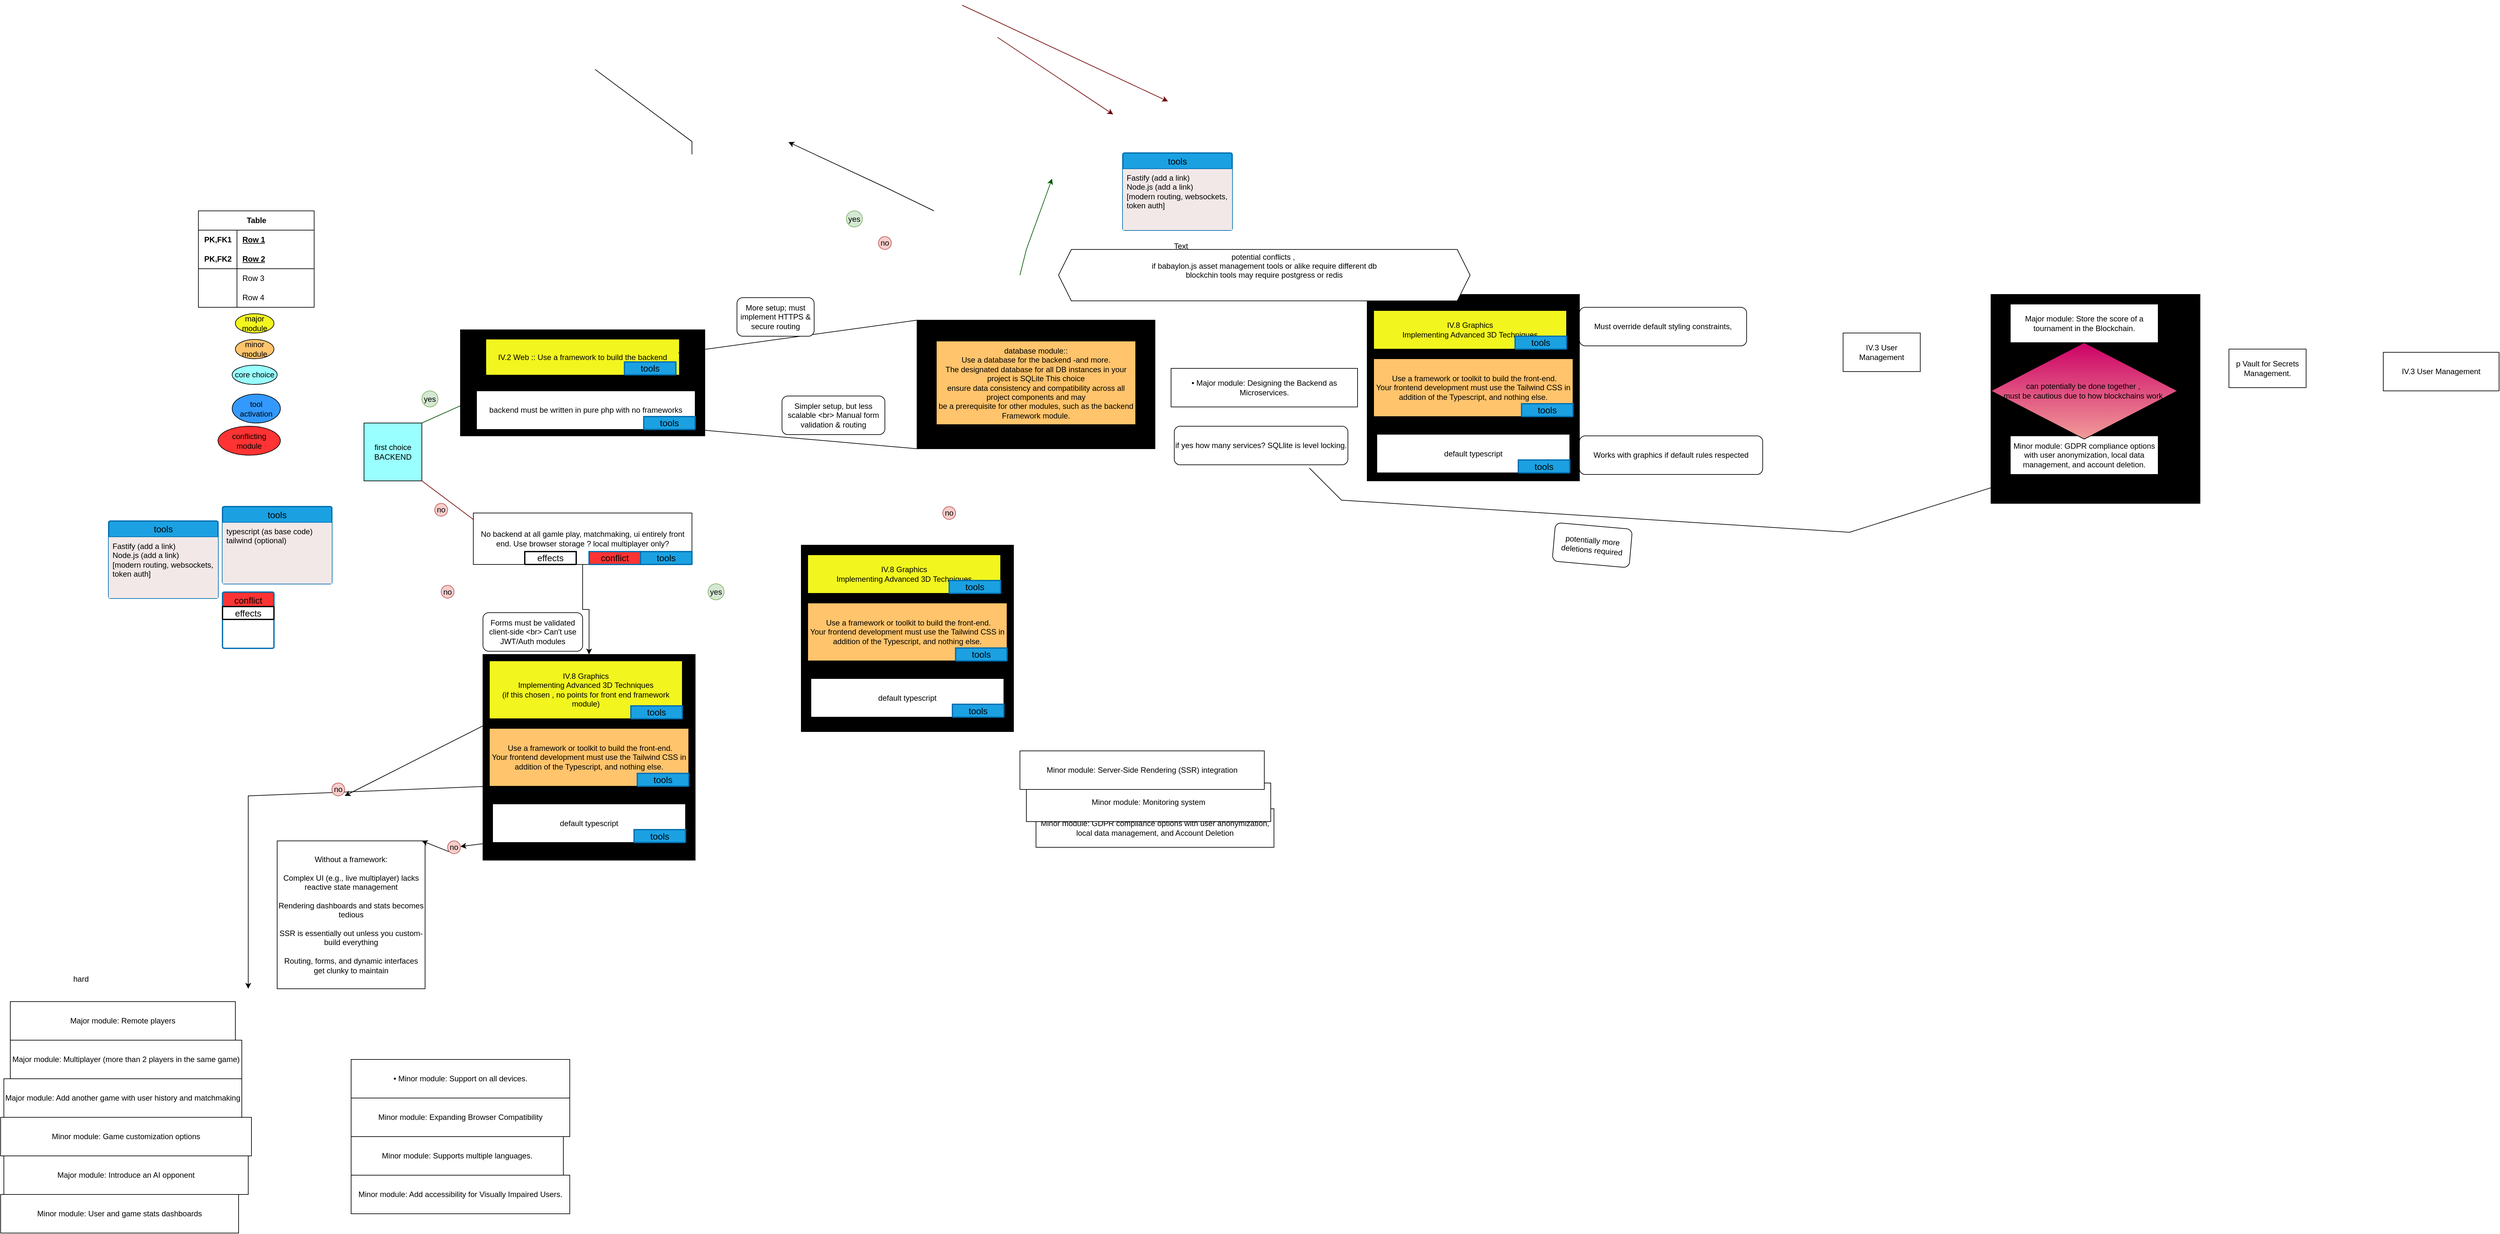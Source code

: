 <mxfile version="28.0.6">
  <diagram name="Page-1" id="Ymi0RUkjMWENUb1TxihJ">
    <mxGraphModel dx="1938" dy="1772" grid="1" gridSize="10" guides="1" tooltips="1" connect="1" arrows="1" fold="1" page="1" pageScale="1" pageWidth="850" pageHeight="1100" math="0" shadow="0">
      <root>
        <mxCell id="0" />
        <mxCell id="1" parent="0" />
        <mxCell id="2GHSdd8_yqLICw1Ay3XO-53" value="" style="whiteSpace=wrap;html=1;aspect=fixed;fillColor=light-dark(#99FFFF,#EDEDED);gradientColor=#FFFFFF;" vertex="1" parent="1">
          <mxGeometry x="2560" width="325" height="325" as="geometry" />
        </mxCell>
        <mxCell id="C1lKtvfjvzhaC3hKCN_N-85" value="" style="rounded=0;whiteSpace=wrap;html=1;fillColor=light-dark(#99FFFF,#EDEDED);gradientColor=#FFFFFF;" parent="1" vertex="1">
          <mxGeometry x="890" y="40" width="370" height="200" as="geometry" />
        </mxCell>
        <mxCell id="C1lKtvfjvzhaC3hKCN_N-8" value="no" style="ellipse;whiteSpace=wrap;html=1;aspect=fixed;fillColor=#f8cecc;strokeColor=#b85450;" parent="1" vertex="1">
          <mxGeometry x="140" y="325" width="20" height="20" as="geometry" />
        </mxCell>
        <mxCell id="C1lKtvfjvzhaC3hKCN_N-7" value="yes" style="ellipse;whiteSpace=wrap;html=1;aspect=fixed;fillColor=#d5e8d4;strokeColor=#82b366;container=0;" parent="1" vertex="1">
          <mxGeometry x="120" y="150" width="25" height="25" as="geometry" />
        </mxCell>
        <mxCell id="C1lKtvfjvzhaC3hKCN_N-1" value="first choice&lt;div&gt;BACKEND&lt;/div&gt;" style="whiteSpace=wrap;html=1;aspect=fixed;fillColor=light-dark(#99FFFF,#EDEDED);" parent="1" vertex="1">
          <mxGeometry x="30" y="200" width="90" height="90" as="geometry" />
        </mxCell>
        <mxCell id="C1lKtvfjvzhaC3hKCN_N-3" value="" style="endArrow=none;html=1;rounded=0;exitX=1;exitY=0;exitDx=0;exitDy=0;fillColor=#008a00;strokeColor=#005700;entryX=0.007;entryY=0.709;entryDx=0;entryDy=0;entryPerimeter=0;" parent="1" source="C1lKtvfjvzhaC3hKCN_N-1" target="C1lKtvfjvzhaC3hKCN_N-22" edge="1">
          <mxGeometry width="50" height="50" relative="1" as="geometry">
            <mxPoint x="140" y="190" as="sourcePoint" />
            <mxPoint x="190" y="140" as="targetPoint" />
          </mxGeometry>
        </mxCell>
        <mxCell id="C1lKtvfjvzhaC3hKCN_N-4" value="" style="endArrow=none;html=1;rounded=0;exitX=1;exitY=1;exitDx=0;exitDy=0;fillColor=#a20025;strokeColor=#6F0000;" parent="1" source="C1lKtvfjvzhaC3hKCN_N-1" edge="1">
          <mxGeometry width="50" height="50" relative="1" as="geometry">
            <mxPoint x="140" y="290" as="sourcePoint" />
            <mxPoint x="200" y="350" as="targetPoint" />
          </mxGeometry>
        </mxCell>
        <mxCell id="C1lKtvfjvzhaC3hKCN_N-9" value="major module" style="ellipse;whiteSpace=wrap;html=1;fillColor=light-dark(#F2F61E,#EDEDED);" parent="1" vertex="1">
          <mxGeometry x="-170" y="30" width="60" height="30" as="geometry" />
        </mxCell>
        <mxCell id="C1lKtvfjvzhaC3hKCN_N-10" value="minor module" style="ellipse;whiteSpace=wrap;html=1;fillColor=light-dark(#FFC46C,#EDEDED);" parent="1" vertex="1">
          <mxGeometry x="-170" y="70" width="60" height="30" as="geometry" />
        </mxCell>
        <mxCell id="C1lKtvfjvzhaC3hKCN_N-14" value="core choice" style="ellipse;whiteSpace=wrap;html=1;fillColor=light-dark(#99FFFF,#EDEDED);" parent="1" vertex="1">
          <mxGeometry x="-175" y="110" width="70" height="30" as="geometry" />
        </mxCell>
        <mxCell id="C1lKtvfjvzhaC3hKCN_N-15" value="tool activation" style="ellipse;whiteSpace=wrap;html=1;fillColor=#3399FF;" parent="1" vertex="1">
          <mxGeometry x="-175" y="155" width="75" height="45" as="geometry" />
        </mxCell>
        <mxCell id="C1lKtvfjvzhaC3hKCN_N-110" style="edgeStyle=orthogonalEdgeStyle;rounded=0;orthogonalLoop=1;jettySize=auto;html=1;entryX=0.5;entryY=0;entryDx=0;entryDy=0;" parent="1" source="C1lKtvfjvzhaC3hKCN_N-34" target="C1lKtvfjvzhaC3hKCN_N-94" edge="1">
          <mxGeometry relative="1" as="geometry" />
        </mxCell>
        <mxCell id="C1lKtvfjvzhaC3hKCN_N-34" value="No backend at all gamle play, matchmaking, ui entirely front end. Use browser storage ? local multiplayer only?" style="rounded=0;whiteSpace=wrap;html=1;" parent="1" vertex="1">
          <mxGeometry x="200" y="340" width="340" height="80" as="geometry" />
        </mxCell>
        <mxCell id="C1lKtvfjvzhaC3hKCN_N-35" value="&lt;font style=&quot;color: rgb(0, 0, 0);&quot;&gt;tools&lt;/font&gt;" style="swimlane;childLayout=stackLayout;horizontal=1;startSize=25;horizontalStack=0;rounded=1;fontSize=14;fontStyle=0;strokeWidth=2;resizeParent=0;resizeLast=1;shadow=0;dashed=0;align=center;arcSize=4;whiteSpace=wrap;html=1;fillColor=#1ba1e2;fontColor=#ffffff;strokeColor=#006EAF;movable=1;resizable=1;rotatable=1;deletable=1;editable=1;locked=0;connectable=1;" parent="1" vertex="1" collapsed="1">
          <mxGeometry x="460" y="400" width="80" height="20" as="geometry">
            <mxRectangle x="460" y="400" width="170" height="120" as="alternateBounds" />
          </mxGeometry>
        </mxCell>
        <mxCell id="C1lKtvfjvzhaC3hKCN_N-36" value="" style="align=left;strokeColor=none;fillColor=light-dark(#f2e8e8, #ededed);spacingLeft=4;spacingRight=4;fontSize=12;verticalAlign=top;resizable=0;rotatable=0;part=1;html=1;whiteSpace=wrap;" parent="C1lKtvfjvzhaC3hKCN_N-35" vertex="1">
          <mxGeometry y="25" width="170" height="95" as="geometry" />
        </mxCell>
        <mxCell id="C1lKtvfjvzhaC3hKCN_N-43" value="&lt;font style=&quot;color: rgb(0, 0, 0);&quot;&gt;tools&lt;/font&gt;" style="swimlane;childLayout=stackLayout;horizontal=1;startSize=25;horizontalStack=0;rounded=1;fontSize=14;fontStyle=0;strokeWidth=2;resizeParent=0;resizeLast=1;shadow=0;dashed=0;align=center;arcSize=4;whiteSpace=wrap;html=1;fillColor=#1ba1e2;fontColor=#ffffff;strokeColor=#006EAF;movable=1;resizable=1;rotatable=1;deletable=1;editable=1;locked=0;connectable=1;" parent="1" vertex="1">
          <mxGeometry x="1210" y="-220" width="170" height="120" as="geometry">
            <mxRectangle x="770" y="140" width="80" height="20" as="alternateBounds" />
          </mxGeometry>
        </mxCell>
        <mxCell id="C1lKtvfjvzhaC3hKCN_N-44" value="Fastify (add a link)&lt;div&gt;Node.js (add a link)&lt;/div&gt;&lt;div&gt;[modern routing, websockets, token auth]&lt;/div&gt;" style="align=left;strokeColor=none;fillColor=light-dark(#f2e8e8, #ededed);spacingLeft=4;spacingRight=4;fontSize=12;verticalAlign=top;resizable=0;rotatable=0;part=1;html=1;whiteSpace=wrap;" parent="C1lKtvfjvzhaC3hKCN_N-43" vertex="1">
          <mxGeometry y="25" width="170" height="95" as="geometry" />
        </mxCell>
        <mxCell id="C1lKtvfjvzhaC3hKCN_N-47" value="conflicting module" style="ellipse;whiteSpace=wrap;html=1;fillColor=#FF3333;" parent="1" vertex="1">
          <mxGeometry x="-197" y="205" width="97" height="45" as="geometry" />
        </mxCell>
        <mxCell id="C1lKtvfjvzhaC3hKCN_N-51" value="Minor module: Supports multiple languages." style="rounded=0;whiteSpace=wrap;html=1;" parent="1" vertex="1">
          <mxGeometry x="10" y="1310" width="330" height="60" as="geometry" />
        </mxCell>
        <mxCell id="C1lKtvfjvzhaC3hKCN_N-52" value="Minor module: Add accessibility for Visually Impaired Users." style="rounded=0;whiteSpace=wrap;html=1;" parent="1" vertex="1">
          <mxGeometry x="10" y="1370" width="340" height="60" as="geometry" />
        </mxCell>
        <mxCell id="C1lKtvfjvzhaC3hKCN_N-53" value="• Minor module: Support on all devices." style="rounded=0;whiteSpace=wrap;html=1;" parent="1" vertex="1">
          <mxGeometry x="10" y="1190" width="340" height="60" as="geometry" />
        </mxCell>
        <mxCell id="C1lKtvfjvzhaC3hKCN_N-54" value="Minor module: Expanding Browser Compatibility" style="rounded=0;whiteSpace=wrap;html=1;" parent="1" vertex="1">
          <mxGeometry x="10" y="1250" width="340" height="60" as="geometry" />
        </mxCell>
        <mxCell id="C1lKtvfjvzhaC3hKCN_N-59" value="Major module: Remote players" style="rounded=0;whiteSpace=wrap;html=1;" parent="1" vertex="1">
          <mxGeometry x="-520" y="1100" width="350" height="60" as="geometry" />
        </mxCell>
        <mxCell id="C1lKtvfjvzhaC3hKCN_N-60" value="Major module: Multiplayer (more than 2 players in the same game)" style="rounded=0;whiteSpace=wrap;html=1;" parent="1" vertex="1">
          <mxGeometry x="-520" y="1160" width="360" height="60" as="geometry" />
        </mxCell>
        <mxCell id="C1lKtvfjvzhaC3hKCN_N-61" value="Major module: Add another game with user history and matchmaking" style="rounded=0;whiteSpace=wrap;html=1;" parent="1" vertex="1">
          <mxGeometry x="-530" y="1220" width="370" height="60" as="geometry" />
        </mxCell>
        <mxCell id="C1lKtvfjvzhaC3hKCN_N-62" value="Minor module: Game customization options" style="rounded=0;whiteSpace=wrap;html=1;" parent="1" vertex="1">
          <mxGeometry x="-535" y="1280" width="390" height="60" as="geometry" />
        </mxCell>
        <mxCell id="C1lKtvfjvzhaC3hKCN_N-63" value="Major module: Introduce an AI opponent" style="rounded=0;whiteSpace=wrap;html=1;" parent="1" vertex="1">
          <mxGeometry x="-530" y="1340" width="380" height="60" as="geometry" />
        </mxCell>
        <mxCell id="C1lKtvfjvzhaC3hKCN_N-64" value="Minor module: User and game stats dashboards" style="rounded=0;whiteSpace=wrap;html=1;" parent="1" vertex="1">
          <mxGeometry x="-535" y="1400" width="370" height="60" as="geometry" />
        </mxCell>
        <mxCell id="C1lKtvfjvzhaC3hKCN_N-65" value="Minor module: GDPR compliance options with user anonymization, local data management, and Account Deletion" style="rounded=0;whiteSpace=wrap;html=1;" parent="1" vertex="1">
          <mxGeometry x="1075" y="800" width="370" height="60" as="geometry" />
        </mxCell>
        <mxCell id="C1lKtvfjvzhaC3hKCN_N-66" value="Minor module: Monitoring system" style="rounded=0;whiteSpace=wrap;html=1;" parent="1" vertex="1">
          <mxGeometry x="1060" y="760" width="380" height="60" as="geometry" />
        </mxCell>
        <mxCell id="C1lKtvfjvzhaC3hKCN_N-67" value="Minor module: Server-Side Rendering (SSR) integration" style="rounded=0;whiteSpace=wrap;html=1;" parent="1" vertex="1">
          <mxGeometry x="1050" y="710" width="380" height="60" as="geometry" />
        </mxCell>
        <mxCell id="C1lKtvfjvzhaC3hKCN_N-68" value="&lt;div&gt;Without a framework:&lt;/div&gt;&lt;div&gt;&lt;br&gt;&lt;/div&gt;&lt;div&gt;Complex UI (e.g., live multiplayer) lacks reactive state management&lt;/div&gt;&lt;div&gt;&lt;br&gt;&lt;/div&gt;&lt;div&gt;Rendering dashboards and stats becomes tedious&lt;/div&gt;&lt;div&gt;&lt;br&gt;&lt;/div&gt;&lt;div&gt;SSR is essentially out unless you custom-build everything&lt;/div&gt;&lt;div&gt;&lt;br&gt;&lt;/div&gt;&lt;div&gt;Routing, forms, and dynamic interfaces get clunky to maintain&lt;/div&gt;" style="whiteSpace=wrap;html=1;aspect=fixed;" parent="1" vertex="1">
          <mxGeometry x="-105" y="850" width="230" height="230" as="geometry" />
        </mxCell>
        <mxCell id="C1lKtvfjvzhaC3hKCN_N-70" value="no" style="ellipse;whiteSpace=wrap;html=1;aspect=fixed;fillColor=#f8cecc;strokeColor=#b85450;" parent="1" vertex="1">
          <mxGeometry x="150" y="452.5" width="20" height="20" as="geometry" />
        </mxCell>
        <mxCell id="C1lKtvfjvzhaC3hKCN_N-72" value="yes" style="ellipse;whiteSpace=wrap;html=1;aspect=fixed;fillColor=#d5e8d4;strokeColor=#82b366;container=0;" parent="1" vertex="1">
          <mxGeometry x="565" y="450" width="25" height="25" as="geometry" />
        </mxCell>
        <mxCell id="C1lKtvfjvzhaC3hKCN_N-73" value="effects" style="swimlane;childLayout=stackLayout;horizontal=1;startSize=30;horizontalStack=0;rounded=1;fontSize=14;fontStyle=0;strokeWidth=2;resizeParent=0;resizeLast=1;shadow=0;dashed=0;align=center;arcSize=4;whiteSpace=wrap;html=1;" parent="1" vertex="1" collapsed="1">
          <mxGeometry x="280" y="400" width="80" height="20" as="geometry">
            <mxRectangle x="80" y="390" width="275" height="320" as="alternateBounds" />
          </mxGeometry>
        </mxCell>
        <mxCell id="C1lKtvfjvzhaC3hKCN_N-74" value="&lt;div&gt;You are limited to client-side logic only&lt;/div&gt;&lt;div&gt;&lt;br&gt;&lt;/div&gt;&lt;div&gt;All multiplayer interactions are local-only&lt;/div&gt;&lt;div&gt;&lt;br&gt;&lt;/div&gt;&lt;div&gt;Tournament and player data is session-based, unless saved manually per client&lt;/div&gt;&lt;div&gt;&lt;br&gt;&lt;/div&gt;&lt;div&gt;You cannot offer persistent stats, history, or online profiles&lt;/div&gt;&lt;div&gt;&lt;br&gt;&lt;/div&gt;&lt;div&gt;You are bypassing backend-related security features like hashed password storage and JWT&lt;/div&gt;&lt;div&gt;&lt;br&gt;&lt;/div&gt;&lt;div&gt;Any additional modules requiring DB/API/backend must be disabled or replaced by local-only features&lt;/div&gt;" style="align=left;strokeColor=none;fillColor=none;spacingLeft=4;spacingRight=4;fontSize=12;verticalAlign=top;resizable=0;rotatable=0;part=1;html=1;whiteSpace=wrap;" parent="C1lKtvfjvzhaC3hKCN_N-73" vertex="1">
          <mxGeometry y="30" width="275" height="290" as="geometry" />
        </mxCell>
        <mxCell id="C1lKtvfjvzhaC3hKCN_N-75" value="&lt;font style=&quot;color: rgb(0, 0, 0);&quot;&gt;conflict&lt;/font&gt;" style="swimlane;childLayout=stackLayout;horizontal=1;startSize=25;horizontalStack=0;rounded=1;fontSize=14;fontStyle=0;strokeWidth=2;resizeParent=0;resizeLast=1;shadow=0;dashed=0;align=center;arcSize=4;whiteSpace=wrap;html=1;fillColor=#FF3333;fontColor=#ffffff;strokeColor=#006EAF;movable=1;resizable=1;rotatable=1;deletable=1;editable=1;locked=0;connectable=1;" parent="1" vertex="1" collapsed="1">
          <mxGeometry x="-190" y="463" width="80" height="87.5" as="geometry">
            <mxRectangle x="970" y="490" width="280" height="560" as="alternateBounds" />
          </mxGeometry>
        </mxCell>
        <mxCell id="C1lKtvfjvzhaC3hKCN_N-76" value="IV.2 Web&amp;nbsp;&lt;div&gt;-&amp;nbsp;Major module: Use a framework to build the backend&lt;br&gt;&lt;div&gt;- Minor module: Use a database for the backend -and more.&lt;div&gt;-&amp;nbsp;Major module: Store the score of a tournament in the Blockchain&lt;/div&gt;&lt;div&gt;&lt;br&gt;&lt;/div&gt;&lt;div&gt;user management&lt;/div&gt;&lt;div&gt;-&amp;nbsp;Major module: Standard user management, authentication, users across tournaments&lt;/div&gt;&lt;div&gt;-&amp;nbsp;Major module: Implementing a remote authentication&lt;/div&gt;&lt;div&gt;gameplay ans user exp&lt;/div&gt;&lt;div&gt;-Major module: Live chat&lt;br&gt;&lt;div&gt;&lt;br&gt;&lt;/div&gt;&lt;div&gt;cybersecurity&lt;/div&gt;&lt;div&gt;-&amp;nbsp;&lt;span style=&quot;background-color: transparent;&quot;&gt;Major module: Implement WAF/ModSecurity with a hardened configuration and HashiCorp Vault for secrets management&lt;/span&gt;&lt;/div&gt;&lt;div&gt;- Major module: Implement Two-Factor Authentication (2FA) and JWT&lt;/div&gt;&lt;div&gt;&lt;br&gt;&lt;/div&gt;&lt;/div&gt;&lt;/div&gt;&lt;/div&gt;&lt;div&gt;devops&lt;/div&gt;&lt;div&gt;&lt;div&gt;- Major module: Infrastructure setup for log management&lt;/div&gt;&lt;div&gt;- Major module: Designing the backend as microservices&lt;/div&gt;&lt;/div&gt;&lt;div&gt;&lt;br&gt;&lt;/div&gt;&lt;div&gt;server side pong&lt;/div&gt;&lt;div&gt;-&amp;nbsp;&lt;span style=&quot;background-color: transparent;&quot;&gt;Major module: Replace basic Pong with server-side Pong and implement an API&lt;/span&gt;&lt;/div&gt;&lt;div&gt;- Major module: Enabling Pong gameplay via CLI against web users with API integration&lt;/div&gt;" style="align=left;strokeColor=none;fillColor=light-dark(#f2e8e8, #ededed);spacingLeft=4;spacingRight=4;fontSize=12;verticalAlign=top;resizable=0;rotatable=0;part=1;html=1;whiteSpace=wrap;" parent="C1lKtvfjvzhaC3hKCN_N-75" vertex="1">
          <mxGeometry y="25" width="280" height="535" as="geometry" />
        </mxCell>
        <mxCell id="C1lKtvfjvzhaC3hKCN_N-77" value="effects" style="swimlane;childLayout=stackLayout;horizontal=1;startSize=30;horizontalStack=0;rounded=1;fontSize=14;fontStyle=0;strokeWidth=2;resizeParent=0;resizeLast=1;shadow=0;dashed=0;align=center;arcSize=4;whiteSpace=wrap;html=1;" parent="1" vertex="1" collapsed="1">
          <mxGeometry x="-190" y="485.5" width="80" height="20" as="geometry">
            <mxRectangle x="80" y="390" width="275" height="320" as="alternateBounds" />
          </mxGeometry>
        </mxCell>
        <mxCell id="C1lKtvfjvzhaC3hKCN_N-78" value="&lt;div&gt;You are limited to client-side logic only&lt;/div&gt;&lt;div&gt;&lt;br&gt;&lt;/div&gt;&lt;div&gt;All multiplayer interactions are local-only&lt;/div&gt;&lt;div&gt;&lt;br&gt;&lt;/div&gt;&lt;div&gt;Tournament and player data is session-based, unless saved manually per client&lt;/div&gt;&lt;div&gt;&lt;br&gt;&lt;/div&gt;&lt;div&gt;You cannot offer persistent stats, history, or online profiles&lt;/div&gt;&lt;div&gt;&lt;br&gt;&lt;/div&gt;&lt;div&gt;You are bypassing backend-related security features like hashed password storage and JWT&lt;/div&gt;&lt;div&gt;&lt;br&gt;&lt;/div&gt;&lt;div&gt;Any additional modules requiring DB/API/backend must be disabled or replaced by local-only features&lt;/div&gt;" style="align=left;strokeColor=none;fillColor=none;spacingLeft=4;spacingRight=4;fontSize=12;verticalAlign=top;resizable=0;rotatable=0;part=1;html=1;whiteSpace=wrap;" parent="C1lKtvfjvzhaC3hKCN_N-77" vertex="1">
          <mxGeometry y="30" width="275" height="290" as="geometry" />
        </mxCell>
        <mxCell id="C1lKtvfjvzhaC3hKCN_N-80" value="" style="rounded=0;whiteSpace=wrap;html=1;fillColor=light-dark(#99FFFF,#EDEDED);gradientColor=#FFFFFF;" parent="1" vertex="1">
          <mxGeometry x="1590" width="330" height="290" as="geometry" />
        </mxCell>
        <mxCell id="C1lKtvfjvzhaC3hKCN_N-40" value="&lt;div&gt;&amp;nbsp;Use a framework or toolkit to build the front-end.&lt;/div&gt;&lt;div&gt;Your frontend development must use the Tailwind CSS in addition of the Typescript, and nothing else.&lt;/div&gt;" style="rounded=0;whiteSpace=wrap;html=1;fillColor=light-dark(#FFC46C,#EDEDED);" parent="1" vertex="1">
          <mxGeometry x="1600" y="100" width="310" height="90" as="geometry" />
        </mxCell>
        <mxCell id="C1lKtvfjvzhaC3hKCN_N-41" value="&lt;font style=&quot;color: rgb(0, 0, 0);&quot;&gt;tools&lt;/font&gt;" style="swimlane;childLayout=stackLayout;horizontal=1;startSize=25;horizontalStack=0;rounded=1;fontSize=14;fontStyle=0;strokeWidth=2;resizeParent=0;resizeLast=1;shadow=0;dashed=0;align=center;arcSize=4;whiteSpace=wrap;html=1;fillColor=#1ba1e2;fontColor=#ffffff;strokeColor=#006EAF;movable=1;resizable=1;rotatable=1;deletable=1;editable=1;locked=0;connectable=1;" parent="1" vertex="1">
          <mxGeometry x="-367" y="352.5" width="170" height="120" as="geometry">
            <mxRectangle x="1470" y="70" width="80" height="20" as="alternateBounds" />
          </mxGeometry>
        </mxCell>
        <mxCell id="C1lKtvfjvzhaC3hKCN_N-42" value="Fastify (add a link)&lt;div&gt;Node.js (add a link)&lt;/div&gt;&lt;div&gt;[modern routing, websockets, token auth]&lt;/div&gt;" style="align=left;strokeColor=none;fillColor=light-dark(#f2e8e8, #ededed);spacingLeft=4;spacingRight=4;fontSize=12;verticalAlign=top;resizable=0;rotatable=0;part=1;html=1;whiteSpace=wrap;" parent="C1lKtvfjvzhaC3hKCN_N-41" vertex="1">
          <mxGeometry y="25" width="170" height="95" as="geometry" />
        </mxCell>
        <mxCell id="C1lKtvfjvzhaC3hKCN_N-81" value="&lt;div&gt;IV.8 Graphics&lt;/div&gt;&lt;div&gt;Implementing Advanced 3D Techniques&lt;/div&gt;" style="rounded=0;whiteSpace=wrap;html=1;fillColor=light-dark(#F2F61E,#EDEDED);" parent="1" vertex="1">
          <mxGeometry x="1600" y="25" width="300" height="60" as="geometry" />
        </mxCell>
        <mxCell id="C1lKtvfjvzhaC3hKCN_N-82" value="default typescript" style="rounded=0;whiteSpace=wrap;html=1;" parent="1" vertex="1">
          <mxGeometry x="1605" y="217.5" width="300" height="60" as="geometry" />
        </mxCell>
        <mxCell id="C1lKtvfjvzhaC3hKCN_N-87" value="Text" style="text;html=1;align=center;verticalAlign=middle;resizable=0;points=[];autosize=1;strokeColor=none;fillColor=none;" parent="1" vertex="1">
          <mxGeometry x="1275" y="-90" width="50" height="30" as="geometry" />
        </mxCell>
        <mxCell id="C1lKtvfjvzhaC3hKCN_N-94" value="" style="rounded=0;whiteSpace=wrap;html=1;fillColor=light-dark(#99FFFF,#EDEDED);gradientColor=#FFFFFF;" parent="1" vertex="1">
          <mxGeometry x="215" y="560" width="330" height="320" as="geometry" />
        </mxCell>
        <mxCell id="C1lKtvfjvzhaC3hKCN_N-95" value="&lt;div&gt;&amp;nbsp;Use a framework or toolkit to build the front-end.&lt;/div&gt;&lt;div&gt;Your frontend development must use the Tailwind CSS in addition of the Typescript, and nothing else.&lt;/div&gt;" style="rounded=0;whiteSpace=wrap;html=1;fillColor=light-dark(#FFC46C,#EDEDED);" parent="1" vertex="1">
          <mxGeometry x="225" y="675" width="310" height="90" as="geometry" />
        </mxCell>
        <mxCell id="C1lKtvfjvzhaC3hKCN_N-96" value="&lt;div&gt;IV.8 Graphics&lt;/div&gt;&lt;div&gt;Implementing Advanced 3D Techniques&lt;/div&gt;&lt;div&gt;(if this chosen , no points for front end framework module)&lt;/div&gt;" style="rounded=0;whiteSpace=wrap;html=1;fillColor=light-dark(#F2F61E,#EDEDED);" parent="1" vertex="1">
          <mxGeometry x="225" y="570" width="300" height="90" as="geometry" />
        </mxCell>
        <mxCell id="C1lKtvfjvzhaC3hKCN_N-97" value="default typescript" style="rounded=0;whiteSpace=wrap;html=1;" parent="1" vertex="1">
          <mxGeometry x="230" y="792.5" width="300" height="60" as="geometry" />
        </mxCell>
        <mxCell id="C1lKtvfjvzhaC3hKCN_N-98" value="&lt;font style=&quot;color: rgb(0, 0, 0);&quot;&gt;tools&lt;/font&gt;" style="swimlane;childLayout=stackLayout;horizontal=1;startSize=25;horizontalStack=0;rounded=1;fontSize=14;fontStyle=0;strokeWidth=2;resizeParent=0;resizeLast=1;shadow=0;dashed=0;align=center;arcSize=4;whiteSpace=wrap;html=1;fillColor=#1ba1e2;fontColor=#ffffff;strokeColor=#006EAF;movable=1;resizable=1;rotatable=1;deletable=1;editable=1;locked=0;connectable=1;" parent="1" vertex="1" collapsed="1">
          <mxGeometry x="445" y="640" width="80" height="20" as="geometry">
            <mxRectangle x="-90" y="490" width="170" height="120" as="alternateBounds" />
          </mxGeometry>
        </mxCell>
        <mxCell id="C1lKtvfjvzhaC3hKCN_N-99" value="typescript&lt;div&gt;Babylon.js&lt;br&gt;&lt;div&gt;tailwind (optional)&lt;/div&gt;&lt;/div&gt;" style="align=left;strokeColor=none;fillColor=light-dark(#f2e8e8, #ededed);spacingLeft=4;spacingRight=4;fontSize=12;verticalAlign=top;resizable=0;rotatable=0;part=1;html=1;whiteSpace=wrap;" parent="C1lKtvfjvzhaC3hKCN_N-98" vertex="1">
          <mxGeometry y="25" width="170" height="95" as="geometry" />
        </mxCell>
        <mxCell id="C1lKtvfjvzhaC3hKCN_N-100" value="&lt;font style=&quot;color: rgb(0, 0, 0);&quot;&gt;tools&lt;/font&gt;" style="swimlane;childLayout=stackLayout;horizontal=1;startSize=25;horizontalStack=0;rounded=1;fontSize=14;fontStyle=0;strokeWidth=2;resizeParent=0;resizeLast=1;shadow=0;dashed=0;align=center;arcSize=4;whiteSpace=wrap;html=1;fillColor=#1ba1e2;fontColor=#ffffff;strokeColor=#006EAF;movable=1;resizable=1;rotatable=1;deletable=1;editable=1;locked=0;connectable=1;" parent="1" vertex="1" collapsed="1">
          <mxGeometry x="455" y="745" width="80" height="20" as="geometry">
            <mxRectangle x="-190" y="580" width="170" height="120" as="alternateBounds" />
          </mxGeometry>
        </mxCell>
        <mxCell id="C1lKtvfjvzhaC3hKCN_N-101" value="typescript&amp;nbsp;&lt;div&gt;tailwind css&amp;nbsp;&lt;/div&gt;&lt;div&gt;ONLY&lt;/div&gt;" style="align=left;strokeColor=none;fillColor=light-dark(#f2e8e8, #ededed);spacingLeft=4;spacingRight=4;fontSize=12;verticalAlign=top;resizable=0;rotatable=0;part=1;html=1;whiteSpace=wrap;" parent="C1lKtvfjvzhaC3hKCN_N-100" vertex="1">
          <mxGeometry y="25" width="170" height="95" as="geometry" />
        </mxCell>
        <mxCell id="C1lKtvfjvzhaC3hKCN_N-29" value="&lt;font style=&quot;color: rgb(0, 0, 0);&quot;&gt;tools&lt;/font&gt;" style="swimlane;childLayout=stackLayout;horizontal=1;startSize=25;horizontalStack=0;rounded=1;fontSize=14;fontStyle=0;strokeWidth=2;resizeParent=0;resizeLast=1;shadow=0;dashed=0;align=center;arcSize=4;whiteSpace=wrap;html=1;fillColor=#1ba1e2;fontColor=#ffffff;strokeColor=#006EAF;movable=1;resizable=1;rotatable=1;deletable=1;editable=1;locked=0;connectable=1;" parent="1" vertex="1" collapsed="1">
          <mxGeometry x="450" y="832.5" width="80" height="20" as="geometry">
            <mxRectangle x="440" y="722.5" width="170" height="120" as="alternateBounds" />
          </mxGeometry>
        </mxCell>
        <mxCell id="C1lKtvfjvzhaC3hKCN_N-30" value="typescript (as base code)&lt;div&gt;tailwind (optional)&lt;/div&gt;&lt;div&gt;free to choose others&lt;/div&gt;" style="align=left;strokeColor=none;fillColor=light-dark(#f2e8e8, #ededed);spacingLeft=4;spacingRight=4;fontSize=12;verticalAlign=top;resizable=0;rotatable=0;part=1;html=1;whiteSpace=wrap;" parent="C1lKtvfjvzhaC3hKCN_N-29" vertex="1">
          <mxGeometry y="25" width="170" height="95" as="geometry" />
        </mxCell>
        <mxCell id="C1lKtvfjvzhaC3hKCN_N-102" value="&lt;font style=&quot;color: rgb(0, 0, 0);&quot;&gt;tools&lt;/font&gt;" style="swimlane;childLayout=stackLayout;horizontal=1;startSize=25;horizontalStack=0;rounded=1;fontSize=14;fontStyle=0;strokeWidth=2;resizeParent=0;resizeLast=1;shadow=0;dashed=0;align=center;arcSize=4;whiteSpace=wrap;html=1;fillColor=#1ba1e2;fontColor=#ffffff;strokeColor=#006EAF;movable=1;resizable=1;rotatable=1;deletable=1;editable=1;locked=0;connectable=1;" parent="1" vertex="1">
          <mxGeometry x="-190" y="330" width="170" height="120" as="geometry">
            <mxRectangle x="-90" y="490" width="80" height="20" as="alternateBounds" />
          </mxGeometry>
        </mxCell>
        <mxCell id="C1lKtvfjvzhaC3hKCN_N-103" value="typescript (as base code)&lt;div&gt;tailwind (optional)&lt;/div&gt;" style="align=left;strokeColor=none;fillColor=light-dark(#f2e8e8, #ededed);spacingLeft=4;spacingRight=4;fontSize=12;verticalAlign=top;resizable=0;rotatable=0;part=1;html=1;whiteSpace=wrap;" parent="C1lKtvfjvzhaC3hKCN_N-102" vertex="1">
          <mxGeometry y="25" width="170" height="95" as="geometry" />
        </mxCell>
        <mxCell id="C1lKtvfjvzhaC3hKCN_N-104" value="&lt;font style=&quot;color: rgb(0, 0, 0);&quot;&gt;tools&lt;/font&gt;" style="swimlane;childLayout=stackLayout;horizontal=1;startSize=25;horizontalStack=0;rounded=1;fontSize=14;fontStyle=0;strokeWidth=2;resizeParent=0;resizeLast=1;shadow=0;dashed=0;align=center;arcSize=4;whiteSpace=wrap;html=1;fillColor=#1ba1e2;fontColor=#ffffff;strokeColor=#006EAF;movable=1;resizable=1;rotatable=1;deletable=1;editable=1;locked=0;connectable=1;" parent="1" vertex="1" collapsed="1">
          <mxGeometry x="1820" y="65" width="80" height="20" as="geometry">
            <mxRectangle x="-90" y="490" width="170" height="120" as="alternateBounds" />
          </mxGeometry>
        </mxCell>
        <mxCell id="C1lKtvfjvzhaC3hKCN_N-105" value="typescript&lt;div&gt;Babylon.js&lt;br&gt;&lt;div&gt;tailwind (optional)&lt;/div&gt;&lt;/div&gt;" style="align=left;strokeColor=none;fillColor=light-dark(#f2e8e8, #ededed);spacingLeft=4;spacingRight=4;fontSize=12;verticalAlign=top;resizable=0;rotatable=0;part=1;html=1;whiteSpace=wrap;" parent="C1lKtvfjvzhaC3hKCN_N-104" vertex="1">
          <mxGeometry y="25" width="170" height="95" as="geometry" />
        </mxCell>
        <mxCell id="C1lKtvfjvzhaC3hKCN_N-106" value="&lt;font style=&quot;color: rgb(0, 0, 0);&quot;&gt;tools&lt;/font&gt;" style="swimlane;childLayout=stackLayout;horizontal=1;startSize=25;horizontalStack=0;rounded=1;fontSize=14;fontStyle=0;strokeWidth=2;resizeParent=0;resizeLast=1;shadow=0;dashed=0;align=center;arcSize=4;whiteSpace=wrap;html=1;fillColor=#1ba1e2;fontColor=#ffffff;strokeColor=#006EAF;movable=1;resizable=1;rotatable=1;deletable=1;editable=1;locked=0;connectable=1;" parent="1" vertex="1" collapsed="1">
          <mxGeometry x="1830" y="170" width="80" height="20" as="geometry">
            <mxRectangle x="-190" y="580" width="170" height="120" as="alternateBounds" />
          </mxGeometry>
        </mxCell>
        <mxCell id="C1lKtvfjvzhaC3hKCN_N-107" value="typescript&amp;nbsp;&lt;div&gt;tailwind css&amp;nbsp;&lt;/div&gt;&lt;div&gt;ONLY&lt;/div&gt;" style="align=left;strokeColor=none;fillColor=light-dark(#f2e8e8, #ededed);spacingLeft=4;spacingRight=4;fontSize=12;verticalAlign=top;resizable=0;rotatable=0;part=1;html=1;whiteSpace=wrap;" parent="C1lKtvfjvzhaC3hKCN_N-106" vertex="1">
          <mxGeometry y="25" width="170" height="95" as="geometry" />
        </mxCell>
        <mxCell id="C1lKtvfjvzhaC3hKCN_N-108" value="&lt;font style=&quot;color: rgb(0, 0, 0);&quot;&gt;tools&lt;/font&gt;" style="swimlane;childLayout=stackLayout;horizontal=1;startSize=25;horizontalStack=0;rounded=1;fontSize=14;fontStyle=0;strokeWidth=2;resizeParent=0;resizeLast=1;shadow=0;dashed=0;align=center;arcSize=4;whiteSpace=wrap;html=1;fillColor=#1ba1e2;fontColor=#ffffff;strokeColor=#006EAF;movable=1;resizable=1;rotatable=1;deletable=1;editable=1;locked=0;connectable=1;" parent="1" vertex="1" collapsed="1">
          <mxGeometry x="1825" y="257.5" width="80" height="20" as="geometry">
            <mxRectangle x="-210" y="340" width="170" height="120" as="alternateBounds" />
          </mxGeometry>
        </mxCell>
        <mxCell id="C1lKtvfjvzhaC3hKCN_N-109" value="typescript (as base code)&lt;div&gt;tailwind (optional)&lt;/div&gt;" style="align=left;strokeColor=none;fillColor=light-dark(#f2e8e8, #ededed);spacingLeft=4;spacingRight=4;fontSize=12;verticalAlign=top;resizable=0;rotatable=0;part=1;html=1;whiteSpace=wrap;" parent="C1lKtvfjvzhaC3hKCN_N-108" vertex="1">
          <mxGeometry y="25" width="170" height="95" as="geometry" />
        </mxCell>
        <mxCell id="C1lKtvfjvzhaC3hKCN_N-111" value="" style="endArrow=classic;html=1;rounded=0;exitX=0;exitY=1;exitDx=0;exitDy=0;" parent="1" source="C1lKtvfjvzhaC3hKCN_N-112" edge="1">
          <mxGeometry width="50" height="50" relative="1" as="geometry">
            <mxPoint x="210" y="850" as="sourcePoint" />
            <mxPoint x="120" y="850" as="targetPoint" />
          </mxGeometry>
        </mxCell>
        <mxCell id="C1lKtvfjvzhaC3hKCN_N-113" value="" style="endArrow=classic;html=1;rounded=0;exitX=0;exitY=1;exitDx=0;exitDy=0;" parent="1" source="C1lKtvfjvzhaC3hKCN_N-97" target="C1lKtvfjvzhaC3hKCN_N-112" edge="1">
          <mxGeometry width="50" height="50" relative="1" as="geometry">
            <mxPoint x="220" y="743" as="sourcePoint" />
            <mxPoint x="120" y="850" as="targetPoint" />
          </mxGeometry>
        </mxCell>
        <mxCell id="C1lKtvfjvzhaC3hKCN_N-112" value="no" style="ellipse;whiteSpace=wrap;html=1;aspect=fixed;fillColor=#f8cecc;strokeColor=#b85450;" parent="1" vertex="1">
          <mxGeometry x="160" y="850" width="20" height="20" as="geometry" />
        </mxCell>
        <mxCell id="C1lKtvfjvzhaC3hKCN_N-114" value="" style="endArrow=classic;html=1;rounded=0;exitX=0;exitY=1;exitDx=0;exitDy=0;" parent="1" source="C1lKtvfjvzhaC3hKCN_N-95" edge="1">
          <mxGeometry width="50" height="50" relative="1" as="geometry">
            <mxPoint x="50" y="690" as="sourcePoint" />
            <mxPoint x="-150" y="1080" as="targetPoint" />
            <Array as="points">
              <mxPoint x="-150" y="780" />
            </Array>
          </mxGeometry>
        </mxCell>
        <mxCell id="C1lKtvfjvzhaC3hKCN_N-115" value="no" style="ellipse;whiteSpace=wrap;html=1;aspect=fixed;fillColor=#f8cecc;strokeColor=#b85450;" parent="1" vertex="1">
          <mxGeometry x="-20" y="760" width="20" height="20" as="geometry" />
        </mxCell>
        <mxCell id="C1lKtvfjvzhaC3hKCN_N-116" value="" style="endArrow=classic;html=1;rounded=0;exitX=0.021;exitY=1.031;exitDx=0;exitDy=0;exitPerimeter=0;" parent="1" source="C1lKtvfjvzhaC3hKCN_N-96" edge="1">
          <mxGeometry width="50" height="50" relative="1" as="geometry">
            <mxPoint x="70" y="540" as="sourcePoint" />
            <mxPoint y="780" as="targetPoint" />
          </mxGeometry>
        </mxCell>
        <mxCell id="C1lKtvfjvzhaC3hKCN_N-48" value="&lt;font style=&quot;color: rgb(0, 0, 0);&quot;&gt;conflict&lt;/font&gt;" style="swimlane;childLayout=stackLayout;horizontal=1;startSize=25;horizontalStack=0;rounded=1;fontSize=14;fontStyle=0;strokeWidth=2;resizeParent=0;resizeLast=1;shadow=0;dashed=0;align=center;arcSize=4;whiteSpace=wrap;html=1;fillColor=#FF3333;fontColor=#ffffff;strokeColor=#006EAF;movable=1;resizable=1;rotatable=1;deletable=1;editable=1;locked=0;connectable=1;" parent="1" vertex="1" collapsed="1">
          <mxGeometry x="380" y="400" width="80" height="20" as="geometry">
            <mxRectangle x="380" y="400" width="280" height="680" as="alternateBounds" />
          </mxGeometry>
        </mxCell>
        <mxCell id="C1lKtvfjvzhaC3hKCN_N-49" value="IV.2 Web&amp;nbsp;&lt;div&gt;-&amp;nbsp;Major module: Use a framework to build the backend&lt;br&gt;&lt;div&gt;- Minor module: Use a database for the backend -and more.&lt;div&gt;-&amp;nbsp;Major module: Store the score of a tournament in the Blockchain&lt;/div&gt;&lt;div&gt;&lt;br&gt;&lt;/div&gt;&lt;div&gt;user management&lt;/div&gt;&lt;div&gt;-&amp;nbsp;Major module: Standard user management, authentication, users across tournaments&lt;/div&gt;&lt;div&gt;-&amp;nbsp;Major module: Implementing a remote authentication&lt;/div&gt;&lt;div&gt;gameplay ans user exp&lt;/div&gt;&lt;div&gt;-Major module: Live chat&lt;br&gt;&lt;div&gt;&lt;br&gt;&lt;/div&gt;&lt;div&gt;cybersecurity&lt;/div&gt;&lt;div&gt;-&amp;nbsp;&lt;span style=&quot;background-color: transparent;&quot;&gt;Major module: Implement WAF/ModSecurity with a hardened configuration and HashiCorp Vault for secrets management&lt;/span&gt;&lt;/div&gt;&lt;div&gt;- Major module: Implement Two-Factor Authentication (2FA) and JWT&lt;/div&gt;&lt;div&gt;-&amp;nbsp;&lt;span style=&quot;background-color: transparent;&quot;&gt;Minor module: GDPR compliance options with user anonymization, local&lt;/span&gt;&lt;/div&gt;&lt;div&gt;data management, and Account Deletion.&lt;/div&gt;&lt;div&gt;&lt;br&gt;&lt;/div&gt;&lt;/div&gt;&lt;/div&gt;&lt;/div&gt;&lt;div&gt;devops&lt;/div&gt;&lt;div&gt;&lt;div&gt;- Major module: Infrastructure setup for log management&lt;/div&gt;&lt;div&gt;- Major module: Designing the backend as microservices&lt;/div&gt;&lt;/div&gt;&lt;div&gt;- Minor module: Monitoring system.&lt;/div&gt;&lt;div&gt;&lt;br&gt;&lt;/div&gt;&lt;div&gt;IV.9 Accessibility&lt;/div&gt;&lt;div&gt;-&amp;nbsp;Minor module: Server-Side Rendering (SSR) Integration.&lt;/div&gt;&lt;div&gt;&lt;br&gt;&lt;/div&gt;&lt;div&gt;server side pong&lt;/div&gt;&lt;div&gt;-&amp;nbsp;&lt;span style=&quot;background-color: transparent;&quot;&gt;Major module: Replace basic Pong with server-side Pong and implement an API&lt;/span&gt;&lt;/div&gt;&lt;div&gt;- Major module: Enabling Pong gameplay via CLI against web users with API integration&lt;/div&gt;&lt;div&gt;&lt;br&gt;&lt;/div&gt;&lt;div&gt;files on why these contradict will be added later&lt;/div&gt;" style="align=left;strokeColor=none;fillColor=light-dark(#f2e8e8, #ededed);spacingLeft=4;spacingRight=4;fontSize=12;verticalAlign=top;resizable=0;rotatable=0;part=1;html=1;whiteSpace=wrap;" parent="C1lKtvfjvzhaC3hKCN_N-48" vertex="1">
          <mxGeometry y="25" width="280" height="655" as="geometry" />
        </mxCell>
        <mxCell id="C1lKtvfjvzhaC3hKCN_N-22" value="" style="rounded=0;whiteSpace=wrap;html=1;fillColor=light-dark(#99FFFF,#EDEDED);gradientColor=#FFFFFF;movable=1;resizable=1;rotatable=1;deletable=1;editable=1;locked=0;connectable=1;" parent="1" vertex="1">
          <mxGeometry x="180" y="55" width="380" height="165" as="geometry" />
        </mxCell>
        <mxCell id="C1lKtvfjvzhaC3hKCN_N-12" value="backend must be written in pure php with no frameworks" style="rounded=0;whiteSpace=wrap;html=1;movable=1;resizable=1;rotatable=1;deletable=1;editable=1;locked=0;connectable=1;" parent="1" vertex="1">
          <mxGeometry x="205" y="150" width="340" height="60" as="geometry" />
        </mxCell>
        <mxCell id="C1lKtvfjvzhaC3hKCN_N-13" value="&lt;div style=&quot;&quot;&gt;IV.2 Web :: Use a framework&amp;nbsp;&lt;span style=&quot;background-color: transparent; color: light-dark(rgb(0, 0, 0), rgb(255, 255, 255));&quot;&gt;to build the backend&lt;/span&gt;&lt;/div&gt;" style="rounded=0;whiteSpace=wrap;html=1;fillColor=light-dark(#F2F61E,#EDEDED);gradientColor=none;gradientDirection=east;align=center;strokeColor=none;movable=1;resizable=1;rotatable=1;deletable=1;editable=1;locked=0;connectable=1;" parent="1" vertex="1">
          <mxGeometry x="220" y="70" width="300" height="55" as="geometry" />
        </mxCell>
        <mxCell id="C1lKtvfjvzhaC3hKCN_N-19" value="&lt;font style=&quot;color: rgb(0, 0, 0);&quot;&gt;tools&lt;/font&gt;" style="swimlane;childLayout=stackLayout;horizontal=1;startSize=25;horizontalStack=0;rounded=1;fontSize=14;fontStyle=0;strokeWidth=2;resizeParent=0;resizeLast=1;shadow=0;dashed=0;align=center;arcSize=4;whiteSpace=wrap;html=1;fillColor=#1ba1e2;fontColor=#ffffff;strokeColor=#006EAF;movable=1;resizable=1;rotatable=1;deletable=1;editable=1;locked=0;connectable=1;" parent="1" vertex="1" collapsed="1">
          <mxGeometry x="435" y="105" width="80" height="20" as="geometry">
            <mxRectangle x="435" y="105" width="230" height="120" as="alternateBounds" />
          </mxGeometry>
        </mxCell>
        <mxCell id="C1lKtvfjvzhaC3hKCN_N-20" value="Fastify (add a link)&lt;div&gt;Node.js (add a link)&lt;/div&gt;&lt;div&gt;[modern routing, websockets, token auth]&lt;/div&gt;" style="align=left;strokeColor=none;fillColor=light-dark(#f2e8e8, #ededed);spacingLeft=4;spacingRight=4;fontSize=12;verticalAlign=top;resizable=0;rotatable=0;part=1;html=1;whiteSpace=wrap;" parent="C1lKtvfjvzhaC3hKCN_N-19" vertex="1">
          <mxGeometry y="25" width="230" height="95" as="geometry" />
        </mxCell>
        <mxCell id="C1lKtvfjvzhaC3hKCN_N-26" value="&lt;font style=&quot;color: rgb(0, 0, 0);&quot;&gt;tools&lt;/font&gt;" style="swimlane;childLayout=stackLayout;horizontal=1;startSize=25;horizontalStack=0;rounded=1;fontSize=14;fontStyle=0;strokeWidth=2;resizeParent=0;resizeLast=1;shadow=0;dashed=0;align=center;arcSize=4;whiteSpace=wrap;html=1;fillColor=#1ba1e2;fontColor=#ffffff;strokeColor=#006EAF;movable=1;resizable=1;rotatable=1;deletable=1;editable=1;locked=0;connectable=1;" parent="1" vertex="1" collapsed="1">
          <mxGeometry x="465" y="190" width="80" height="20" as="geometry">
            <mxRectangle x="290" y="55" width="230" height="120" as="alternateBounds" />
          </mxGeometry>
        </mxCell>
        <mxCell id="C1lKtvfjvzhaC3hKCN_N-27" value="Pure PHP and native tools&lt;div&gt;[manual routing, sessions]&lt;/div&gt;" style="align=left;strokeColor=none;fillColor=light-dark(#f2e8e8, #ededed);spacingLeft=4;spacingRight=4;fontSize=12;verticalAlign=top;resizable=0;rotatable=0;part=1;html=1;whiteSpace=wrap;" parent="C1lKtvfjvzhaC3hKCN_N-26" vertex="1">
          <mxGeometry y="25" width="230" height="95" as="geometry" />
        </mxCell>
        <mxCell id="C1lKtvfjvzhaC3hKCN_N-39" value="" style="endArrow=none;html=1;rounded=0;exitX=0.998;exitY=0.415;exitDx=0;exitDy=0;exitPerimeter=0;" parent="1" edge="1">
          <mxGeometry width="50" height="50" relative="1" as="geometry">
            <mxPoint x="389.4" y="-349.995" as="sourcePoint" />
            <mxPoint x="540" y="-217.82" as="targetPoint" />
            <Array as="points">
              <mxPoint x="540" y="-237.82" />
            </Array>
          </mxGeometry>
        </mxCell>
        <mxCell id="C1lKtvfjvzhaC3hKCN_N-45" value="" style="endArrow=none;html=1;rounded=0;exitX=1;exitY=1;exitDx=0;exitDy=0;entryX=0;entryY=1;entryDx=0;entryDy=0;fillColor=#a20025;strokeColor=#000000;" parent="1" source="C1lKtvfjvzhaC3hKCN_N-26" target="C1lKtvfjvzhaC3hKCN_N-85" edge="1">
          <mxGeometry width="50" height="50" relative="1" as="geometry">
            <mxPoint x="590" y="115" as="sourcePoint" />
            <mxPoint x="705" y="282.5" as="targetPoint" />
          </mxGeometry>
        </mxCell>
        <mxCell id="C1lKtvfjvzhaC3hKCN_N-46" value="database module::&lt;div&gt;&lt;div&gt;Use a database for the backend -and more.&lt;/div&gt;&lt;div&gt;The designated database for all DB instances in your project is SQLite This choice&lt;/div&gt;&lt;div&gt;ensure data consistency and compatibility across all project components and may&lt;/div&gt;&lt;div&gt;be a prerequisite for other modules, such as the backend Framework module.&lt;/div&gt;&lt;/div&gt;" style="rounded=0;whiteSpace=wrap;html=1;fillColor=light-dark(#FFC46C,#EDEDED);" parent="1" vertex="1">
          <mxGeometry x="920" y="72.5" width="310" height="130" as="geometry" />
        </mxCell>
        <mxCell id="C1lKtvfjvzhaC3hKCN_N-118" value="no" style="ellipse;whiteSpace=wrap;html=1;aspect=fixed;fillColor=#f8cecc;strokeColor=#b85450;" parent="1" vertex="1">
          <mxGeometry x="930" y="330" width="20" height="20" as="geometry" />
        </mxCell>
        <mxCell id="2GHSdd8_yqLICw1Ay3XO-1" value="hard" style="text;html=1;align=center;verticalAlign=middle;whiteSpace=wrap;rounded=0;" vertex="1" parent="1">
          <mxGeometry x="-440" y="1050" width="60" height="30" as="geometry" />
        </mxCell>
        <mxCell id="2GHSdd8_yqLICw1Ay3XO-7" value="no" style="ellipse;whiteSpace=wrap;html=1;aspect=fixed;fillColor=#f8cecc;strokeColor=#b85450;" vertex="1" parent="1">
          <mxGeometry x="830" y="-90" width="20" height="20" as="geometry" />
        </mxCell>
        <mxCell id="2GHSdd8_yqLICw1Ay3XO-9" value="" style="rounded=0;whiteSpace=wrap;html=1;fillColor=light-dark(#99FFFF,#EDEDED);gradientColor=#FFFFFF;" vertex="1" parent="1">
          <mxGeometry x="710" y="390" width="330" height="290" as="geometry" />
        </mxCell>
        <mxCell id="2GHSdd8_yqLICw1Ay3XO-10" value="&lt;div&gt;&amp;nbsp;Use a framework or toolkit to build the front-end.&lt;/div&gt;&lt;div&gt;Your frontend development must use the Tailwind CSS in addition of the Typescript, and nothing else.&lt;/div&gt;" style="rounded=0;whiteSpace=wrap;html=1;fillColor=light-dark(#FFC46C,#EDEDED);" vertex="1" parent="1">
          <mxGeometry x="720" y="480" width="310" height="90" as="geometry" />
        </mxCell>
        <mxCell id="2GHSdd8_yqLICw1Ay3XO-11" value="&lt;div&gt;IV.8 Graphics&lt;/div&gt;&lt;div&gt;Implementing Advanced 3D Techniques&lt;/div&gt;" style="rounded=0;whiteSpace=wrap;html=1;fillColor=light-dark(#F2F61E,#EDEDED);" vertex="1" parent="1">
          <mxGeometry x="720" y="405" width="300" height="60" as="geometry" />
        </mxCell>
        <mxCell id="2GHSdd8_yqLICw1Ay3XO-12" value="default typescript" style="rounded=0;whiteSpace=wrap;html=1;" vertex="1" parent="1">
          <mxGeometry x="725" y="597.5" width="300" height="60" as="geometry" />
        </mxCell>
        <mxCell id="2GHSdd8_yqLICw1Ay3XO-13" value="&lt;font style=&quot;color: rgb(0, 0, 0);&quot;&gt;tools&lt;/font&gt;" style="swimlane;childLayout=stackLayout;horizontal=1;startSize=25;horizontalStack=0;rounded=1;fontSize=14;fontStyle=0;strokeWidth=2;resizeParent=0;resizeLast=1;shadow=0;dashed=0;align=center;arcSize=4;whiteSpace=wrap;html=1;fillColor=#1ba1e2;fontColor=#ffffff;strokeColor=#006EAF;movable=1;resizable=1;rotatable=1;deletable=1;editable=1;locked=0;connectable=1;" vertex="1" collapsed="1" parent="1">
          <mxGeometry x="940" y="445" width="80" height="20" as="geometry">
            <mxRectangle x="-90" y="490" width="170" height="120" as="alternateBounds" />
          </mxGeometry>
        </mxCell>
        <mxCell id="2GHSdd8_yqLICw1Ay3XO-14" value="typescript&lt;div&gt;Babylon.js&lt;br&gt;&lt;div&gt;tailwind (optional)&lt;/div&gt;&lt;/div&gt;" style="align=left;strokeColor=none;fillColor=light-dark(#f2e8e8, #ededed);spacingLeft=4;spacingRight=4;fontSize=12;verticalAlign=top;resizable=0;rotatable=0;part=1;html=1;whiteSpace=wrap;" vertex="1" parent="2GHSdd8_yqLICw1Ay3XO-13">
          <mxGeometry y="25" width="170" height="95" as="geometry" />
        </mxCell>
        <mxCell id="2GHSdd8_yqLICw1Ay3XO-15" value="&lt;font style=&quot;color: rgb(0, 0, 0);&quot;&gt;tools&lt;/font&gt;" style="swimlane;childLayout=stackLayout;horizontal=1;startSize=25;horizontalStack=0;rounded=1;fontSize=14;fontStyle=0;strokeWidth=2;resizeParent=0;resizeLast=1;shadow=0;dashed=0;align=center;arcSize=4;whiteSpace=wrap;html=1;fillColor=#1ba1e2;fontColor=#ffffff;strokeColor=#006EAF;movable=1;resizable=1;rotatable=1;deletable=1;editable=1;locked=0;connectable=1;" vertex="1" collapsed="1" parent="1">
          <mxGeometry x="950" y="550" width="80" height="20" as="geometry">
            <mxRectangle x="-190" y="580" width="170" height="120" as="alternateBounds" />
          </mxGeometry>
        </mxCell>
        <mxCell id="2GHSdd8_yqLICw1Ay3XO-16" value="typescript&amp;nbsp;&lt;div&gt;tailwind css&amp;nbsp;&lt;/div&gt;&lt;div&gt;ONLY&lt;/div&gt;" style="align=left;strokeColor=none;fillColor=light-dark(#f2e8e8, #ededed);spacingLeft=4;spacingRight=4;fontSize=12;verticalAlign=top;resizable=0;rotatable=0;part=1;html=1;whiteSpace=wrap;" vertex="1" parent="2GHSdd8_yqLICw1Ay3XO-15">
          <mxGeometry y="25" width="170" height="95" as="geometry" />
        </mxCell>
        <mxCell id="2GHSdd8_yqLICw1Ay3XO-17" value="&lt;font style=&quot;color: rgb(0, 0, 0);&quot;&gt;tools&lt;/font&gt;" style="swimlane;childLayout=stackLayout;horizontal=1;startSize=25;horizontalStack=0;rounded=1;fontSize=14;fontStyle=0;strokeWidth=2;resizeParent=0;resizeLast=1;shadow=0;dashed=0;align=center;arcSize=4;whiteSpace=wrap;html=1;fillColor=#1ba1e2;fontColor=#ffffff;strokeColor=#006EAF;movable=1;resizable=1;rotatable=1;deletable=1;editable=1;locked=0;connectable=1;" vertex="1" collapsed="1" parent="1">
          <mxGeometry x="945" y="637.5" width="80" height="20" as="geometry">
            <mxRectangle x="-210" y="340" width="170" height="120" as="alternateBounds" />
          </mxGeometry>
        </mxCell>
        <mxCell id="2GHSdd8_yqLICw1Ay3XO-18" value="typescript (as base code)&lt;div&gt;tailwind (optional)&lt;/div&gt;" style="align=left;strokeColor=none;fillColor=light-dark(#f2e8e8, #ededed);spacingLeft=4;spacingRight=4;fontSize=12;verticalAlign=top;resizable=0;rotatable=0;part=1;html=1;whiteSpace=wrap;" vertex="1" parent="2GHSdd8_yqLICw1Ay3XO-17">
          <mxGeometry y="25" width="170" height="95" as="geometry" />
        </mxCell>
        <mxCell id="2GHSdd8_yqLICw1Ay3XO-20" value="" style="endArrow=classic;html=1;rounded=0;exitX=1;exitY=0;exitDx=0;exitDy=0;fillColor=#008a00;strokeColor=#005700;" edge="1" parent="1">
          <mxGeometry width="50" height="50" relative="1" as="geometry">
            <mxPoint x="1050" y="-30" as="sourcePoint" />
            <mxPoint x="1100" y="-180" as="targetPoint" />
            <Array as="points">
              <mxPoint x="1060" y="-70" />
            </Array>
          </mxGeometry>
        </mxCell>
        <mxCell id="2GHSdd8_yqLICw1Ay3XO-21" value="yes" style="ellipse;whiteSpace=wrap;html=1;aspect=fixed;fillColor=#d5e8d4;strokeColor=#82b366;container=0;" vertex="1" parent="1">
          <mxGeometry x="780" y="-130" width="25" height="25" as="geometry" />
        </mxCell>
        <mxCell id="2GHSdd8_yqLICw1Ay3XO-22" value="" style="endArrow=classic;html=1;rounded=0;exitX=1;exitY=1;exitDx=0;exitDy=0;entryX=0;entryY=1;entryDx=0;entryDy=0;fillColor=#a20025;strokeColor=#6F0000;" edge="1" parent="1">
          <mxGeometry width="50" height="50" relative="1" as="geometry">
            <mxPoint x="1015" y="-400" as="sourcePoint" />
            <mxPoint x="1195" y="-280" as="targetPoint" />
          </mxGeometry>
        </mxCell>
        <mxCell id="2GHSdd8_yqLICw1Ay3XO-6" value="" style="endArrow=classic;html=1;rounded=0;exitX=0;exitY=1;exitDx=0;exitDy=0;entryX=0.94;entryY=0.016;entryDx=0;entryDy=0;entryPerimeter=0;fillColor=#a20025;strokeColor=#6F0000;" edge="1" parent="1">
          <mxGeometry width="50" height="50" relative="1" as="geometry">
            <mxPoint x="960" y="-450" as="sourcePoint" />
            <mxPoint x="1280.2" y="-300.36" as="targetPoint" />
          </mxGeometry>
        </mxCell>
        <mxCell id="2GHSdd8_yqLICw1Ay3XO-23" value="" style="endArrow=none;html=1;rounded=0;entryX=0;entryY=0;entryDx=0;entryDy=0;exitX=0.996;exitY=0.385;exitDx=0;exitDy=0;exitPerimeter=0;" edge="1" parent="1" source="C1lKtvfjvzhaC3hKCN_N-13" target="C1lKtvfjvzhaC3hKCN_N-85">
          <mxGeometry width="50" height="50" relative="1" as="geometry">
            <mxPoint x="590" y="150" as="sourcePoint" />
            <mxPoint x="640" y="100" as="targetPoint" />
          </mxGeometry>
        </mxCell>
        <mxCell id="2GHSdd8_yqLICw1Ay3XO-24" value="" style="endArrow=classic;html=1;rounded=0;exitX=0.017;exitY=-0.015;exitDx=0;exitDy=0;exitPerimeter=0;" edge="1" parent="1">
          <mxGeometry width="50" height="50" relative="1" as="geometry">
            <mxPoint x="916.29" y="-130" as="sourcePoint" />
            <mxPoint x="690" y="-237" as="targetPoint" />
            <Array as="points">
              <mxPoint x="840" y="-167" />
            </Array>
          </mxGeometry>
        </mxCell>
        <mxCell id="2GHSdd8_yqLICw1Ay3XO-28" value="Table" style="shape=table;startSize=30;container=1;collapsible=1;childLayout=tableLayout;fixedRows=1;rowLines=0;fontStyle=1;align=center;resizeLast=1;html=1;whiteSpace=wrap;" vertex="1" parent="1">
          <mxGeometry x="-227.5" y="-130" width="180" height="150" as="geometry" />
        </mxCell>
        <mxCell id="2GHSdd8_yqLICw1Ay3XO-29" value="" style="shape=tableRow;horizontal=0;startSize=0;swimlaneHead=0;swimlaneBody=0;fillColor=none;collapsible=0;dropTarget=0;points=[[0,0.5],[1,0.5]];portConstraint=eastwest;top=0;left=0;right=0;bottom=0;html=1;" vertex="1" parent="2GHSdd8_yqLICw1Ay3XO-28">
          <mxGeometry y="30" width="180" height="30" as="geometry" />
        </mxCell>
        <mxCell id="2GHSdd8_yqLICw1Ay3XO-30" value="PK,FK1" style="shape=partialRectangle;connectable=0;fillColor=none;top=0;left=0;bottom=0;right=0;fontStyle=1;overflow=hidden;html=1;whiteSpace=wrap;" vertex="1" parent="2GHSdd8_yqLICw1Ay3XO-29">
          <mxGeometry width="60" height="30" as="geometry">
            <mxRectangle width="60" height="30" as="alternateBounds" />
          </mxGeometry>
        </mxCell>
        <mxCell id="2GHSdd8_yqLICw1Ay3XO-31" value="Row 1" style="shape=partialRectangle;connectable=0;fillColor=none;top=0;left=0;bottom=0;right=0;align=left;spacingLeft=6;fontStyle=5;overflow=hidden;html=1;whiteSpace=wrap;" vertex="1" parent="2GHSdd8_yqLICw1Ay3XO-29">
          <mxGeometry x="60" width="120" height="30" as="geometry">
            <mxRectangle width="120" height="30" as="alternateBounds" />
          </mxGeometry>
        </mxCell>
        <mxCell id="2GHSdd8_yqLICw1Ay3XO-32" value="" style="shape=tableRow;horizontal=0;startSize=0;swimlaneHead=0;swimlaneBody=0;fillColor=none;collapsible=0;dropTarget=0;points=[[0,0.5],[1,0.5]];portConstraint=eastwest;top=0;left=0;right=0;bottom=1;html=1;" vertex="1" parent="2GHSdd8_yqLICw1Ay3XO-28">
          <mxGeometry y="60" width="180" height="30" as="geometry" />
        </mxCell>
        <mxCell id="2GHSdd8_yqLICw1Ay3XO-33" value="PK,FK2" style="shape=partialRectangle;connectable=0;fillColor=none;top=0;left=0;bottom=0;right=0;fontStyle=1;overflow=hidden;html=1;whiteSpace=wrap;" vertex="1" parent="2GHSdd8_yqLICw1Ay3XO-32">
          <mxGeometry width="60" height="30" as="geometry">
            <mxRectangle width="60" height="30" as="alternateBounds" />
          </mxGeometry>
        </mxCell>
        <mxCell id="2GHSdd8_yqLICw1Ay3XO-34" value="Row 2" style="shape=partialRectangle;connectable=0;fillColor=none;top=0;left=0;bottom=0;right=0;align=left;spacingLeft=6;fontStyle=5;overflow=hidden;html=1;whiteSpace=wrap;" vertex="1" parent="2GHSdd8_yqLICw1Ay3XO-32">
          <mxGeometry x="60" width="120" height="30" as="geometry">
            <mxRectangle width="120" height="30" as="alternateBounds" />
          </mxGeometry>
        </mxCell>
        <mxCell id="2GHSdd8_yqLICw1Ay3XO-35" value="" style="shape=tableRow;horizontal=0;startSize=0;swimlaneHead=0;swimlaneBody=0;fillColor=none;collapsible=0;dropTarget=0;points=[[0,0.5],[1,0.5]];portConstraint=eastwest;top=0;left=0;right=0;bottom=0;html=1;" vertex="1" parent="2GHSdd8_yqLICw1Ay3XO-28">
          <mxGeometry y="90" width="180" height="30" as="geometry" />
        </mxCell>
        <mxCell id="2GHSdd8_yqLICw1Ay3XO-36" value="" style="shape=partialRectangle;connectable=0;fillColor=none;top=0;left=0;bottom=0;right=0;editable=1;overflow=hidden;html=1;whiteSpace=wrap;" vertex="1" parent="2GHSdd8_yqLICw1Ay3XO-35">
          <mxGeometry width="60" height="30" as="geometry">
            <mxRectangle width="60" height="30" as="alternateBounds" />
          </mxGeometry>
        </mxCell>
        <mxCell id="2GHSdd8_yqLICw1Ay3XO-37" value="Row 3" style="shape=partialRectangle;connectable=0;fillColor=none;top=0;left=0;bottom=0;right=0;align=left;spacingLeft=6;overflow=hidden;html=1;whiteSpace=wrap;" vertex="1" parent="2GHSdd8_yqLICw1Ay3XO-35">
          <mxGeometry x="60" width="120" height="30" as="geometry">
            <mxRectangle width="120" height="30" as="alternateBounds" />
          </mxGeometry>
        </mxCell>
        <mxCell id="2GHSdd8_yqLICw1Ay3XO-38" value="" style="shape=tableRow;horizontal=0;startSize=0;swimlaneHead=0;swimlaneBody=0;fillColor=none;collapsible=0;dropTarget=0;points=[[0,0.5],[1,0.5]];portConstraint=eastwest;top=0;left=0;right=0;bottom=0;html=1;" vertex="1" parent="2GHSdd8_yqLICw1Ay3XO-28">
          <mxGeometry y="120" width="180" height="30" as="geometry" />
        </mxCell>
        <mxCell id="2GHSdd8_yqLICw1Ay3XO-39" value="" style="shape=partialRectangle;connectable=0;fillColor=none;top=0;left=0;bottom=0;right=0;editable=1;overflow=hidden;html=1;whiteSpace=wrap;" vertex="1" parent="2GHSdd8_yqLICw1Ay3XO-38">
          <mxGeometry width="60" height="30" as="geometry">
            <mxRectangle width="60" height="30" as="alternateBounds" />
          </mxGeometry>
        </mxCell>
        <mxCell id="2GHSdd8_yqLICw1Ay3XO-40" value="Row 4" style="shape=partialRectangle;connectable=0;fillColor=none;top=0;left=0;bottom=0;right=0;align=left;spacingLeft=6;overflow=hidden;html=1;whiteSpace=wrap;" vertex="1" parent="2GHSdd8_yqLICw1Ay3XO-38">
          <mxGeometry x="60" width="120" height="30" as="geometry">
            <mxRectangle width="120" height="30" as="alternateBounds" />
          </mxGeometry>
        </mxCell>
        <mxCell id="2GHSdd8_yqLICw1Ay3XO-41" value="Forms must be validated client-side &amp;lt;br&amp;gt; Can&#39;t use JWT/Auth modules" style="rounded=1;whiteSpace=wrap;html=1;" vertex="1" parent="1">
          <mxGeometry x="215" y="495" width="155" height="60" as="geometry" />
        </mxCell>
        <mxCell id="2GHSdd8_yqLICw1Ay3XO-42" value="More setup; must implement HTTPS &amp;amp; secure routing" style="rounded=1;whiteSpace=wrap;html=1;" vertex="1" parent="1">
          <mxGeometry x="610" y="5" width="120" height="60" as="geometry" />
        </mxCell>
        <mxCell id="2GHSdd8_yqLICw1Ay3XO-43" value="Simpler setup, but less scalable &amp;lt;br&amp;gt; Manual form validation &amp;amp; routing" style="rounded=1;whiteSpace=wrap;html=1;" vertex="1" parent="1">
          <mxGeometry x="680" y="158" width="160" height="60" as="geometry" />
        </mxCell>
        <mxCell id="2GHSdd8_yqLICw1Ay3XO-45" value="Must override default styling constraints," style="rounded=1;whiteSpace=wrap;html=1;" vertex="1" parent="1">
          <mxGeometry x="1920" y="20" width="260" height="60" as="geometry" />
        </mxCell>
        <mxCell id="2GHSdd8_yqLICw1Ay3XO-46" value="Works with graphics if default rules respected" style="rounded=1;whiteSpace=wrap;html=1;" vertex="1" parent="1">
          <mxGeometry x="1920" y="220" width="285" height="60" as="geometry" />
        </mxCell>
        <mxCell id="2GHSdd8_yqLICw1Ay3XO-48" value="potential conflicts ,&amp;nbsp;&lt;br&gt;if babaylon.js asset management tools or alike require different db&lt;div&gt;blockchin tools may require postgress or redis&lt;/div&gt;&lt;div&gt;&lt;br&gt;&lt;/div&gt;&lt;div&gt;&lt;br&gt;&lt;/div&gt;" style="shape=hexagon;perimeter=hexagonPerimeter2;whiteSpace=wrap;html=1;fixedSize=1;" vertex="1" parent="1">
          <mxGeometry x="1110" y="-70" width="640" height="80" as="geometry" />
        </mxCell>
        <mxCell id="2GHSdd8_yqLICw1Ay3XO-49" value="• Major module: Designing the Backend as Microservices." style="rounded=0;whiteSpace=wrap;html=1;" vertex="1" parent="1">
          <mxGeometry x="1285" y="115" width="290" height="60" as="geometry" />
        </mxCell>
        <mxCell id="2GHSdd8_yqLICw1Ay3XO-50" value="if yes how many services? SQLlite is level locking." style="rounded=1;whiteSpace=wrap;html=1;" vertex="1" parent="1">
          <mxGeometry x="1290" y="205" width="270" height="60" as="geometry" />
        </mxCell>
        <mxCell id="2GHSdd8_yqLICw1Ay3XO-51" value="Major module: Store the score of a tournament in the Blockchain." style="rounded=0;whiteSpace=wrap;html=1;" vertex="1" parent="1">
          <mxGeometry x="2590" y="15" width="230" height="60" as="geometry" />
        </mxCell>
        <mxCell id="2GHSdd8_yqLICw1Ay3XO-52" value="&lt;div&gt;Minor module: GDPR compliance options with user anonymization, local data&lt;/div&gt;&lt;div&gt;management, and account deletion.&lt;/div&gt;" style="rounded=0;whiteSpace=wrap;html=1;" vertex="1" parent="1">
          <mxGeometry x="2590" y="220" width="230" height="60" as="geometry" />
        </mxCell>
        <mxCell id="2GHSdd8_yqLICw1Ay3XO-54" value="can potentially be done together ,&amp;nbsp;&lt;div&gt;must be cautious due to how blockchains work&amp;nbsp;&lt;/div&gt;" style="rhombus;whiteSpace=wrap;html=1;fillColor=#CC0066;gradientColor=#F19C99;" vertex="1" parent="1">
          <mxGeometry x="2560" y="75" width="290" height="150" as="geometry" />
        </mxCell>
        <mxCell id="2GHSdd8_yqLICw1Ay3XO-55" value="" style="endArrow=none;html=1;rounded=0;exitX=0.15;exitY=1.006;exitDx=0;exitDy=0;exitPerimeter=0;" edge="1" parent="1" source="2GHSdd8_yqLICw1Ay3XO-52">
          <mxGeometry width="50" height="50" relative="1" as="geometry">
            <mxPoint x="2340" y="350" as="sourcePoint" />
            <mxPoint x="1500" y="270" as="targetPoint" />
            <Array as="points">
              <mxPoint x="2340" y="370" />
              <mxPoint x="1550" y="320" />
            </Array>
          </mxGeometry>
        </mxCell>
        <mxCell id="2GHSdd8_yqLICw1Ay3XO-56" value="potentially more deletions required" style="rounded=1;whiteSpace=wrap;html=1;rotation=5;" vertex="1" parent="1">
          <mxGeometry x="1880" y="360" width="120" height="60" as="geometry" />
        </mxCell>
        <mxCell id="2GHSdd8_yqLICw1Ay3XO-57" value="IV.3 User Management" style="rounded=0;whiteSpace=wrap;html=1;" vertex="1" parent="1">
          <mxGeometry x="3170" y="90" width="180" height="60" as="geometry" />
        </mxCell>
        <mxCell id="2GHSdd8_yqLICw1Ay3XO-58" value="IV.3 User Management" style="rounded=0;whiteSpace=wrap;html=1;" vertex="1" parent="1">
          <mxGeometry x="2330" y="60" width="120" height="60" as="geometry" />
        </mxCell>
        <mxCell id="2GHSdd8_yqLICw1Ay3XO-59" value="p Vault for Secrets Management." style="rounded=0;whiteSpace=wrap;html=1;" vertex="1" parent="1">
          <mxGeometry x="2930" y="85" width="120" height="60" as="geometry" />
        </mxCell>
      </root>
    </mxGraphModel>
  </diagram>
</mxfile>
